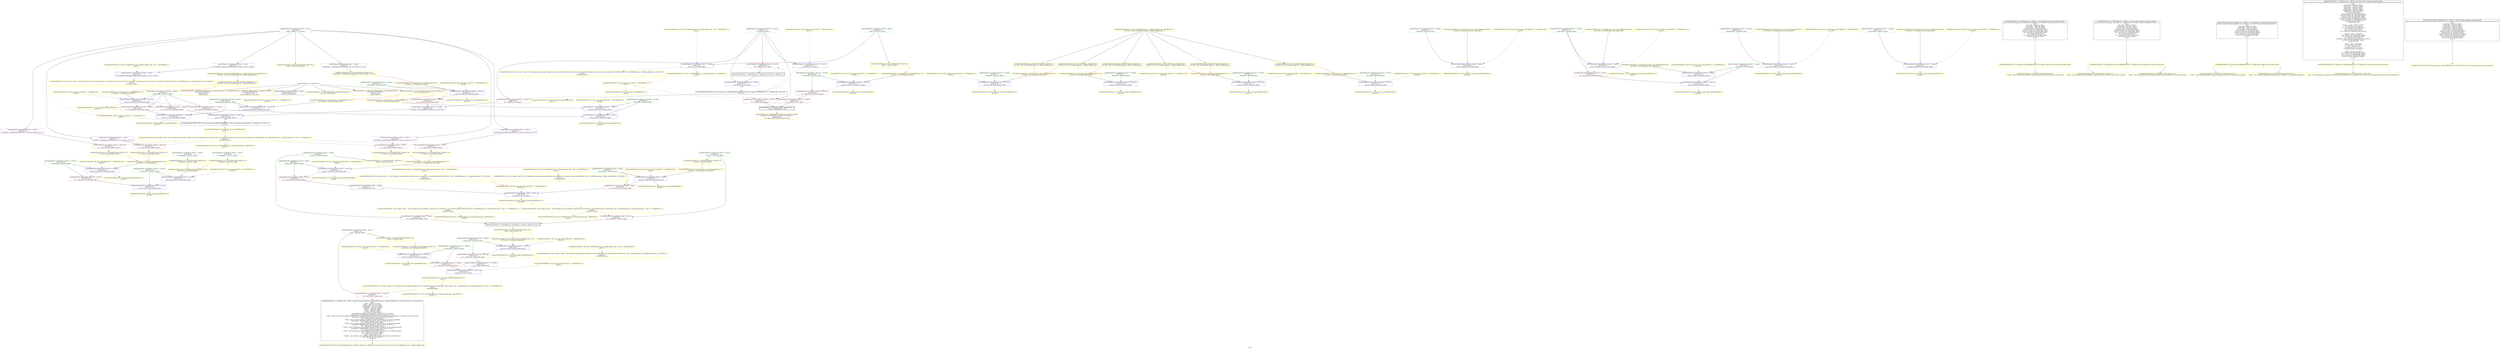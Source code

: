 digraph "SVFG" {
	label="SVFG";

	Node0x562a9835fe00 [shape=record,color=grey,label="{NullPtrVFGNode ID: 0 PAGNode ID: 0\n}"];
	Node0x562a9835fe00 -> Node0x562a98365a50[style=solid];
	Node0x562a9835fe00 -> Node0x562a9836de60[style=solid];
	Node0x562a9835fe00 -> Node0x562a9836dff0[style=solid];
	Node0x562a9835fe00 -> Node0x562a98374da0[style=solid];
	Node0x562a9835fe00 -> Node0x562a98374f50[style=solid];
	Node0x562a9835fe00 -> Node0x562a98375100[style=solid];
	Node0x562a98361900 [shape=record,color=green,label="{AddrVFGNode ID: 12 AddrStmt: [Var23 \<-- Var24]  \nValVar ID: 23\n   %argc = alloca i32, align 4 }"];
	Node0x562a98361900 -> Node0x562a98369850[style=solid];
	Node0x562a98361900 -> Node0x562a9836db40[style=solid];
	Node0x562a98361bf0 [shape=record,color=green,label="{AddrVFGNode ID: 13 AddrStmt: [Var26 \<-- Var27]  \nValVar ID: 26\n   %args = alloca [2 x ptr], align 4 }"];
	Node0x562a98361bf0 -> Node0x562a98365f60[style=solid];
	Node0x562a98361bf0 -> Node0x562a98366110[style=solid];
	Node0x562a98361bf0 -> Node0x562a983662c0[style=solid];
	Node0x562a98361bf0 -> Node0x562a98366470[style=solid];
	Node0x562a98361bf0 -> Node0x562a98366620[style=solid];
	Node0x562a98361bf0 -> Node0x562a983667d0[style=solid];
	Node0x562a98361bf0 -> Node0x562a9836e150[style=solid];
	Node0x562a98361da0 [shape=record,color=green,label="{AddrVFGNode ID: 14 AddrStmt: [Var28 \<-- Var29]  \nValVar ID: 28\n   %valuetype0 = alloca i32, align 4 }"];
	Node0x562a98361da0 -> Node0x562a9836d690[style=solid];
	Node0x562a98362040 [shape=record,color=green,label="{AddrVFGNode ID: 15 AddrStmt: [Var30 \<-- Var31]  \nValVar ID: 30\n   %valuetype1 = alloca i32, align 4 }"];
	Node0x562a98362040 -> Node0x562a9836d1e0[style=solid];
	Node0x562a983621f0 [shape=record,color=green,label="{AddrVFGNode ID: 16 AddrStmt: [Var32 \<-- Var33]  \nValVar ID: 32\n   %value0 = alloca i64, align 8 }"];
	Node0x562a983621f0 -> Node0x562a98366b30[style=solid];
	Node0x562a983621f0 -> Node0x562a9836cd30[style=solid];
	Node0x562a983623a0 [shape=record,color=green,label="{AddrVFGNode ID: 17 AddrStmt: [Var34 \<-- Var35]  \nValVar ID: 34\n   %value1 = alloca i64, align 8 }"];
	Node0x562a983623a0 -> Node0x562a98366ce0[style=solid];
	Node0x562a983623a0 -> Node0x562a98274190[style=solid];
	Node0x562a98362550 [shape=record,color=green,label="{AddrVFGNode ID: 18 AddrStmt: [Var36 \<-- Var37]  \nValVar ID: 36\n   %sum = alloca ptr, align 4 }"];
	Node0x562a98362550 -> Node0x562a98366e90[style=solid];
	Node0x562a98362550 -> Node0x562a98277000[style=solid];
	Node0x562a98362eb0 [shape=record,color=green,label="{AddrVFGNode ID: 23 AddrStmt: [Var77 \<-- Var78]  \nValVar ID: 77\n   %env.addr = alloca ptr, align 8 }"];
	Node0x562a98362eb0 -> Node0x562a98369b50[style=solid];
	Node0x562a983630c0 [shape=record,color=green,label="{AddrVFGNode ID: 24 AddrStmt: [Var79 \<-- Var80]  \nValVar ID: 79\n   %value.addr = alloca ptr, align 8 }"];
	Node0x562a983630c0 -> Node0x562a98367f00[style=solid];
	Node0x562a983630c0 -> Node0x562a98369cd0[style=solid];
	Node0x562a98363270 [shape=record,color=green,label="{AddrVFGNode ID: 25 AddrStmt: [Var81 \<-- Var82]  \nValVar ID: 81\n   %result.addr = alloca ptr, align 8 }"];
	Node0x562a98363270 -> Node0x562a983680b0[style=solid];
	Node0x562a98363270 -> Node0x562a98369e50[style=solid];
	Node0x562a983635d0 [shape=record,color=green,label="{AddrVFGNode ID: 27 AddrStmt: [Var99 \<-- Var100]  \nValVar ID: 99\n   %env.addr = alloca ptr, align 8 }"];
	Node0x562a983635d0 -> Node0x562a9836a150[style=solid];
	Node0x562a983637e0 [shape=record,color=green,label="{AddrVFGNode ID: 28 AddrStmt: [Var101 \<-- Var102]  \nValVar ID: 101\n   %value.addr = alloca ptr, align 8 }"];
	Node0x562a983637e0 -> Node0x562a98368260[style=solid];
	Node0x562a983637e0 -> Node0x562a9836a2d0[style=solid];
	Node0x562a98363990 [shape=record,color=green,label="{AddrVFGNode ID: 29 AddrStmt: [Var103 \<-- Var104]  \nValVar ID: 103\n   %buf.addr = alloca ptr, align 8 }"];
	Node0x562a98363990 -> Node0x562a9836a450[style=solid];
	Node0x562a98363990 -> Node0x562a9836a8d0[style=solid];
	Node0x562a98363d20 [shape=record,color=green,label="{AddrVFGNode ID: 30 AddrStmt: [Var105 \<-- Var106]  \nValVar ID: 105\n   %bufsize.addr = alloca i64, align 8 }"];
	Node0x562a98363d20 -> Node0x562a9836a5d0[style=solid];
	Node0x562a983640b0 [shape=record,color=green,label="{AddrVFGNode ID: 31 AddrStmt: [Var107 \<-- Var108]  \nValVar ID: 107\n   %result.addr = alloca ptr, align 8 }"];
	Node0x562a983640b0 -> Node0x562a9836a750[style=solid];
	Node0x562a98364260 [shape=record,color=green,label="{AddrVFGNode ID: 32 AddrStmt: [Var121 \<-- Var122]  \nValVar ID: 121\n   %env.addr = alloca ptr, align 8 }"];
	Node0x562a98364260 -> Node0x562a9836aa50[style=solid];
	Node0x562a98364470 [shape=record,color=green,label="{AddrVFGNode ID: 33 AddrStmt: [Var123 \<-- Var124]  \nValVar ID: 123\n   %value.addr = alloca ptr, align 8 }"];
	Node0x562a98364470 -> Node0x562a98368410[style=solid];
	Node0x562a98364470 -> Node0x562a9836abd0[style=solid];
	Node0x562a98364620 [shape=record,color=green,label="{AddrVFGNode ID: 34 AddrStmt: [Var125 \<-- Var126]  \nValVar ID: 125\n   %result.addr = alloca ptr, align 8 }"];
	Node0x562a98364620 -> Node0x562a9836ad50[style=solid];
	Node0x562a98364620 -> Node0x562a9836aed0[style=solid];
	Node0x562a983647d0 [shape=record,color=green,label="{AddrVFGNode ID: 35 AddrStmt: [Var137 \<-- Var138]  \nValVar ID: 137\n   %env.addr = alloca ptr, align 8 }"];
	Node0x562a983647d0 -> Node0x562a9836b050[style=solid];
	Node0x562a98364a50 [shape=record,color=green,label="{AddrVFGNode ID: 36 AddrStmt: [Var139 \<-- Var140]  \nValVar ID: 139\n   %value.addr = alloca i64, align 8 }"];
	Node0x562a98364a50 -> Node0x562a983685c0[style=solid];
	Node0x562a98364a50 -> Node0x562a9836b1d0[style=solid];
	Node0x562a98364c00 [shape=record,color=green,label="{AddrVFGNode ID: 37 AddrStmt: [Var141 \<-- Var142]  \nValVar ID: 141\n   %result.addr = alloca ptr, align 8 }"];
	Node0x562a98364c00 -> Node0x562a98368770[style=solid];
	Node0x562a98364c00 -> Node0x562a9836b350[style=solid];
	Node0x562a98364db0 [shape=record,color=green,label="{AddrVFGNode ID: 38 AddrStmt: [Var158 \<-- Var159]  \nValVar ID: 158\n   %env.addr = alloca ptr, align 8 }"];
	Node0x562a98364db0 -> Node0x562a9836b650[style=solid];
	Node0x562a98365030 [shape=record,color=green,label="{AddrVFGNode ID: 39 AddrStmt: [Var160 \<-- Var161]  \nValVar ID: 160\n   %cbinfo.addr = alloca ptr, align 8 }"];
	Node0x562a98365030 -> Node0x562a98368920[style=solid];
	Node0x562a98365030 -> Node0x562a98368ad0[style=solid];
	Node0x562a98365030 -> Node0x562a98368c80[style=solid];
	Node0x562a98365030 -> Node0x562a9836b7d0[style=solid];
	Node0x562a983651e0 [shape=record,color=green,label="{AddrVFGNode ID: 40 AddrStmt: [Var162 \<-- Var163]  \nValVar ID: 162\n   %argc.addr = alloca ptr, align 8 }"];
	Node0x562a983651e0 -> Node0x562a98368e30[style=solid];
	Node0x562a983651e0 -> Node0x562a9836b950[style=solid];
	Node0x562a98365390 [shape=record,color=green,label="{AddrVFGNode ID: 41 AddrStmt: [Var164 \<-- Var165]  \nValVar ID: 164\n   %argv.addr = alloca ptr, align 8 }"];
	Node0x562a98365390 -> Node0x562a98368fe0[style=solid];
	Node0x562a98365390 -> Node0x562a9836bad0[style=solid];
	Node0x562a98365540 [shape=record,color=green,label="{AddrVFGNode ID: 42 AddrStmt: [Var166 \<-- Var167]  \nValVar ID: 166\n   %thisArg.addr = alloca ptr, align 8 }"];
	Node0x562a98365540 -> Node0x562a9836bc50[style=solid];
	Node0x562a98365540 -> Node0x562a9836c3d0[style=solid];
	Node0x562a983656f0 [shape=record,color=green,label="{AddrVFGNode ID: 43 AddrStmt: [Var168 \<-- Var169]  \nValVar ID: 168\n   %data.addr = alloca ptr, align 8 }"];
	Node0x562a983656f0 -> Node0x562a9836bdd0[style=solid];
	Node0x562a983656f0 -> Node0x562a9836c550[style=solid];
	Node0x562a983658a0 [shape=record,color=green,label="{AddrVFGNode ID: 44 AddrStmt: [Var170 \<-- Var171]  \nValVar ID: 170\n   %i = alloca i64, align 8 }"];
	Node0x562a983658a0 -> Node0x562a98369190[style=solid];
	Node0x562a983658a0 -> Node0x562a98369340[style=solid];
	Node0x562a983658a0 -> Node0x562a983694f0[style=solid];
	Node0x562a983658a0 -> Node0x562a9836bf50[style=solid];
	Node0x562a983658a0 -> Node0x562a9836c250[style=solid];
	Node0x562a98365a50 [shape=record,color=black,label="{CopyVFGNode ID: 45 CopyStmt: [Var1 \<-- Var0]  \nConstNullPtrValVar ID: 0\n ptr null \{ constant data \}}"];
	Node0x562a98365c00 [shape=record,color=black,label="{CopyVFGNode ID: 46 CopyStmt: [Var87 \<-- Var86]  \nValVar ID: 87\n   %1 = ptrtoint ptr %0 to i64 }"];
	Node0x562a98365c00 -> Node0x562a98369fd0[style=solid];
	Node0x562a98365db0 [shape=record,color=black,label="{CopyVFGNode ID: 47 CopyStmt: [Var147 \<-- Var146]  \nValVar ID: 147\n   %1 = inttoptr i64 %0 to ptr }"];
	Node0x562a98365db0 -> Node0x562a9836b4d0[style=solid];
	Node0x562a98365f60 [shape=record,color=purple,label="{GepVFGNode ID: 48 GepStmt: [Var44 \<-- Var26]  \nValVar ID: 44\n   %arraydecay = getelementptr inbounds [2 x ptr], ptr %args, i32 0, i32 0 }"];
	Node0x562a98365f60 -> Node0x562a9836dcd0[style=solid];
	Node0x562a98366110 [shape=record,color=purple,label="{GepVFGNode ID: 49 GepStmt: [Var49 \<-- Var26]  \nValVar ID: 49\n   %arrayidx = getelementptr inbounds [2 x ptr], ptr %args, i32 0, i32 0 }"];
	Node0x562a98366110 -> Node0x562a98367040[style=solid];
	Node0x562a983662c0 [shape=record,color=purple,label="{GepVFGNode ID: 50 GepStmt: [Var54 \<-- Var26]  \nValVar ID: 54\n   %arrayidx2 = getelementptr inbounds [2 x ptr], ptr %args, i32 0, i32 1 }"];
	Node0x562a983662c0 -> Node0x562a983671f0[style=solid];
	Node0x562a98366470 [shape=record,color=purple,label="{GepVFGNode ID: 51 GepStmt: [Var57 \<-- Var26]  \nValVar ID: 57\n   %arrayidx4 = getelementptr inbounds [2 x ptr], ptr %args, i32 0, i32 0 }"];
	Node0x562a98366470 -> Node0x562a983677a0[style=solid];
	Node0x562a98366620 [shape=record,color=purple,label="{GepVFGNode ID: 52 GepStmt: [Var62 \<-- Var26]  \nValVar ID: 62\n   %arrayidx6 = getelementptr inbounds [2 x ptr], ptr %args, i32 0, i32 1 }"];
	Node0x562a98366620 -> Node0x562a98367d50[style=solid];
	Node0x562a983667d0 [shape=record,color=purple,label="{GepVFGNode ID: 53 GepStmt: [Var204 \<-- Var26]  \nValVar ID: 40\n   call void @llvm.memset.p0.i32(ptr align 4 %args, i8 0, i32 8, i1 false) }"];
	Node0x562a983667d0 -> Node0x562a983699d0[style=solid];
	Node0x562a98366980 [shape=record,color=purple,label="{GepVFGNode ID: 54 GepStmt: [Var190 \<-- Var188]  \nValVar ID: 190\n   %arrayidx = getelementptr inbounds ptr, ptr %4, i64 %5 }"];
	Node0x562a98366980 -> Node0x562a9836c0d0[style=solid];
	Node0x562a98366b30 [shape=record,color=red,label="{LoadVFGNode ID: 55 LoadStmt: [Var65 \<-- Var32]  \nValVar ID: 65\n   %4 = load i64, ptr %value0, align 8 }"];
	Node0x562a98366b30 -> Node0x562a983746c0[style=solid];
	Node0x562a98366ce0 [shape=record,color=red,label="{LoadVFGNode ID: 56 LoadStmt: [Var66 \<-- Var34]  \nValVar ID: 66\n   %5 = load i64, ptr %value1, align 8 }"];
	Node0x562a98366ce0 -> Node0x562a983746c0[style=solid];
	Node0x562a98366e90 [shape=record,color=red,label="{LoadVFGNode ID: 57 LoadStmt: [Var71 \<-- Var36]  \nValVar ID: 71\n   %6 = load ptr, ptr %sum, align 4 }"];
	Node0x562a98366e90 -> Node0x562a98374360[style=solid];
	Node0x562a98367040 [shape=record,color=red,label="{LoadVFGNode ID: 58 LoadStmt: [Var50 \<-- Var49]  \nValVar ID: 50\n   %0 = load ptr, ptr %arrayidx, align 4 }"];
	Node0x562a98367040 -> Node0x562a9836d500[style=solid];
	Node0x562a983671f0 [shape=record,color=red,label="{LoadVFGNode ID: 59 LoadStmt: [Var55 \<-- Var54]  \nValVar ID: 55\n   %1 = load ptr, ptr %arrayidx2, align 4 }"];
	Node0x562a983671f0 -> Node0x562a9836d050[style=solid];
	Node0x562a983677a0 [shape=record,color=red,label="{LoadVFGNode ID: 60 LoadStmt: [Var58 \<-- Var57]  \nValVar ID: 58\n   %2 = load ptr, ptr %arrayidx4, align 4 }"];
	Node0x562a983677a0 -> Node0x562a9836cba0[style=solid];
	Node0x562a98367d50 [shape=record,color=red,label="{LoadVFGNode ID: 61 LoadStmt: [Var63 \<-- Var62]  \nValVar ID: 63\n   %3 = load ptr, ptr %arrayidx6, align 4 }"];
	Node0x562a98367d50 -> Node0x562a98265940[style=solid];
	Node0x562a98367f00 [shape=record,color=red,label="{LoadVFGNode ID: 62 LoadStmt: [Var86 \<-- Var79]  \nValVar ID: 86\n   %0 = load ptr, ptr %value.addr, align 8 }"];
	Node0x562a98367f00 -> Node0x562a98365c00[style=solid];
	Node0x562a983680b0 [shape=record,color=red,label="{LoadVFGNode ID: 63 LoadStmt: [Var88 \<-- Var81]  \nValVar ID: 88\n   %2 = load ptr, ptr %result.addr, align 8 }"];
	Node0x562a983680b0 -> Node0x562a98369fd0[style=solid];
	Node0x562a98368260 [shape=record,color=red,label="{LoadVFGNode ID: 64 LoadStmt: [Var114 \<-- Var101]  \nValVar ID: 114\n   %0 = load ptr, ptr %value.addr, align 8 }"];
	Node0x562a98368260 -> Node0x562a9836a8d0[style=solid];
	Node0x562a98368410 [shape=record,color=red,label="{LoadVFGNode ID: 65 LoadStmt: [Var130 \<-- Var123]  \nValVar ID: 130\n   %0 = load ptr, ptr %value.addr, align 8 }"];
	Node0x562a98368410 -> Node0x562a9836aed0[style=solid];
	Node0x562a983685c0 [shape=record,color=red,label="{LoadVFGNode ID: 66 LoadStmt: [Var146 \<-- Var139]  \nValVar ID: 146\n   %0 = load i64, ptr %value.addr, align 8 }"];
	Node0x562a983685c0 -> Node0x562a98365db0[style=solid];
	Node0x562a98368770 [shape=record,color=red,label="{LoadVFGNode ID: 67 LoadStmt: [Var148 \<-- Var141]  \nValVar ID: 148\n   %2 = load ptr, ptr %result.addr, align 8 }"];
	Node0x562a98368770 -> Node0x562a9836b4d0[style=solid];
	Node0x562a98368920 [shape=record,color=red,label="{LoadVFGNode ID: 68 LoadStmt: [Var187 \<-- Var160]  \nValVar ID: 187\n   %3 = load ptr, ptr %cbinfo.addr, align 8 }"];
	Node0x562a98368920 -> Node0x562a9836c0d0[style=solid];
	Node0x562a98368ad0 [shape=record,color=red,label="{LoadVFGNode ID: 69 LoadStmt: [Var199 \<-- Var160]  \nValVar ID: 199\n   %7 = load ptr, ptr %cbinfo.addr, align 8 }"];
	Node0x562a98368ad0 -> Node0x562a9836c3d0[style=solid];
	Node0x562a98368c80 [shape=record,color=red,label="{LoadVFGNode ID: 70 LoadStmt: [Var201 \<-- Var160]  \nValVar ID: 201\n   %8 = load ptr, ptr %cbinfo.addr, align 8 }"];
	Node0x562a98368c80 -> Node0x562a9836c550[style=solid];
	Node0x562a98368e30 [shape=record,color=red,label="{LoadVFGNode ID: 71 LoadStmt: [Var183 \<-- Var162]  \nValVar ID: 183\n   %1 = load ptr, ptr %argc.addr, align 8 }"];
	Node0x562a98368e30 -> Node0x562a983696a0[style=solid];
	Node0x562a98368fe0 [shape=record,color=red,label="{LoadVFGNode ID: 72 LoadStmt: [Var188 \<-- Var164]  \nValVar ID: 188\n   %4 = load ptr, ptr %argv.addr, align 8 }"];
	Node0x562a98368fe0 -> Node0x562a98366980[style=solid];
	Node0x562a98369190 [shape=record,color=red,label="{LoadVFGNode ID: 73 LoadStmt: [Var182 \<-- Var170]  \nValVar ID: 182\n   %0 = load i64, ptr %i, align 8 }"];
	Node0x562a98369190 -> Node0x562a98375460[style=solid];
	Node0x562a98369340 [shape=record,color=red,label="{LoadVFGNode ID: 74 LoadStmt: [Var189 \<-- Var170]  \nValVar ID: 189\n   %5 = load i64, ptr %i, align 8 }"];
	Node0x562a98369340 -> Node0x562a98366980[style=solid];
	Node0x562a983694f0 [shape=record,color=red,label="{LoadVFGNode ID: 75 LoadStmt: [Var194 \<-- Var170]  \nValVar ID: 194\n   %6 = load i64, ptr %i, align 8 }"];
	Node0x562a983694f0 -> Node0x562a983749f0[style=solid];
	Node0x562a983696a0 [shape=record,color=red,label="{LoadVFGNode ID: 76 LoadStmt: [Var184 \<-- Var183]  \nValVar ID: 184\n   %2 = load i64, ptr %1, align 8 }"];
	Node0x562a983696a0 -> Node0x562a98375460[style=solid];
	Node0x562a98369850 [shape=record,color=blue,label="{StoreVFGNode ID: 77 StoreStmt: [Var23 \<-- Var39]  \nValVar ID: 38\n   store i32 2, ptr %argc, align 4 }"];
	Node0x562a98369850 -> Node0x562a98383e00[style=dashed];
	Node0x562a98369850 -> Node0x562a983848a0[style=dashed];
	Node0x562a983699d0 [shape=record,color=blue,label="{StoreVFGNode ID: 78 StoreStmt: [Var204 \<-- Var41]  \nValVar ID: 40\n   call void @llvm.memset.p0.i32(ptr align 4 %args, i8 0, i32 8, i1 false) }"];
	Node0x562a983699d0 -> Node0x562a98384680[style=dashed];
	Node0x562a98369b50 [shape=record,color=blue,label="{StoreVFGNode ID: 79 StoreStmt: [Var77 \<-- Var74]  \nValVar ID: 83\n   store ptr %env, ptr %env.addr, align 8 }"];
	Node0x562a98369b50 -> Node0x562a98383520[style=dashed];
	Node0x562a98369cd0 [shape=record,color=blue,label="{StoreVFGNode ID: 80 StoreStmt: [Var79 \<-- Var75]  \nValVar ID: 84\n   store ptr %value, ptr %value.addr, align 8 }"];
	Node0x562a98369cd0 -> Node0x562a98367f00[style=dashed];
	Node0x562a98369cd0 -> Node0x562a98383370[style=dashed];
	Node0x562a98369e50 [shape=record,color=blue,label="{StoreVFGNode ID: 81 StoreStmt: [Var81 \<-- Var76]  \nValVar ID: 85\n   store ptr %result, ptr %result.addr, align 8 }"];
	Node0x562a98369e50 -> Node0x562a983680b0[style=dashed];
	Node0x562a98369e50 -> Node0x562a983831c0[style=dashed];
	Node0x562a98369fd0 [shape=record,color=blue,label="{StoreVFGNode ID: 82 StoreStmt: [Var88 \<-- Var87]  \nValVar ID: 89\n   store i64 %1, ptr %2, align 8 }"];
	Node0x562a98369fd0 -> Node0x562a98382fa0[style=dashed];
	Node0x562a9836a150 [shape=record,color=blue,label="{StoreVFGNode ID: 83 StoreStmt: [Var99 \<-- Var94]  \nValVar ID: 109\n   store ptr %env, ptr %env.addr, align 8 }"];
	Node0x562a9836a150 -> Node0x562a98382df0[style=dashed];
	Node0x562a9836a2d0 [shape=record,color=blue,label="{StoreVFGNode ID: 84 StoreStmt: [Var101 \<-- Var95]  \nValVar ID: 110\n   store ptr %value, ptr %value.addr, align 8 }"];
	Node0x562a9836a2d0 -> Node0x562a98368260[style=dashed];
	Node0x562a9836a2d0 -> Node0x562a98382c40[style=dashed];
	Node0x562a9836a450 [shape=record,color=blue,label="{StoreVFGNode ID: 85 StoreStmt: [Var103 \<-- Var96]  \nValVar ID: 111\n   store ptr %buf, ptr %buf.addr, align 8 }"];
	Node0x562a9836a450 -> Node0x562a9836a8d0[style=dashed];
	Node0x562a9836a5d0 [shape=record,color=blue,label="{StoreVFGNode ID: 86 StoreStmt: [Var105 \<-- Var97]  \nValVar ID: 112\n   store i64 %bufsize, ptr %bufsize.addr, align 8 }"];
	Node0x562a9836a5d0 -> Node0x562a983828e0[style=dashed];
	Node0x562a9836a750 [shape=record,color=blue,label="{StoreVFGNode ID: 87 StoreStmt: [Var107 \<-- Var98]  \nValVar ID: 113\n   store ptr %result, ptr %result.addr, align 8 }"];
	Node0x562a9836a750 -> Node0x562a983826c0[style=dashed];
	Node0x562a9836a8d0 [shape=record,color=blue,label="{StoreVFGNode ID: 88 StoreStmt: [Var103 \<-- Var114]  \nValVar ID: 115\n   store ptr %0, ptr %buf.addr, align 8 }"];
	Node0x562a9836a8d0 -> Node0x562a98382a90[style=dashed];
	Node0x562a9836aa50 [shape=record,color=blue,label="{StoreVFGNode ID: 89 StoreStmt: [Var121 \<-- Var118]  \nValVar ID: 127\n   store ptr %env, ptr %env.addr, align 8 }"];
	Node0x562a9836aa50 -> Node0x562a98382510[style=dashed];
	Node0x562a9836abd0 [shape=record,color=blue,label="{StoreVFGNode ID: 90 StoreStmt: [Var123 \<-- Var119]  \nValVar ID: 128\n   store ptr %value, ptr %value.addr, align 8 }"];
	Node0x562a9836abd0 -> Node0x562a98368410[style=dashed];
	Node0x562a9836abd0 -> Node0x562a98382360[style=dashed];
	Node0x562a9836ad50 [shape=record,color=blue,label="{StoreVFGNode ID: 91 StoreStmt: [Var125 \<-- Var120]  \nValVar ID: 129\n   store ptr %result, ptr %result.addr, align 8 }"];
	Node0x562a9836ad50 -> Node0x562a9836aed0[style=dashed];
	Node0x562a9836aed0 [shape=record,color=blue,label="{StoreVFGNode ID: 92 StoreStmt: [Var125 \<-- Var130]  \nValVar ID: 131\n   store ptr %0, ptr %result.addr, align 8 }"];
	Node0x562a9836aed0 -> Node0x562a98382140[style=dashed];
	Node0x562a9836b050 [shape=record,color=blue,label="{StoreVFGNode ID: 93 StoreStmt: [Var137 \<-- Var134]  \nValVar ID: 143\n   store ptr %env, ptr %env.addr, align 8 }"];
	Node0x562a9836b050 -> Node0x562a98381de0[style=dashed];
	Node0x562a9836b1d0 [shape=record,color=blue,label="{StoreVFGNode ID: 94 StoreStmt: [Var139 \<-- Var135]  \nValVar ID: 144\n   store i64 %value, ptr %value.addr, align 8 }"];
	Node0x562a9836b1d0 -> Node0x562a983685c0[style=dashed];
	Node0x562a9836b1d0 -> Node0x562a98381c30[style=dashed];
	Node0x562a9836b350 [shape=record,color=blue,label="{StoreVFGNode ID: 95 StoreStmt: [Var141 \<-- Var136]  \nValVar ID: 145\n   store ptr %result, ptr %result.addr, align 8 }"];
	Node0x562a9836b350 -> Node0x562a98368770[style=dashed];
	Node0x562a9836b350 -> Node0x562a98381a10[style=dashed];
	Node0x562a9836b4d0 [shape=record,color=blue,label="{StoreVFGNode ID: 96 StoreStmt: [Var148 \<-- Var147]  \nValVar ID: 149\n   store ptr %1, ptr %2, align 8 }"];
	Node0x562a9836b4d0 -> Node0x562a98381f90[style=dashed];
	Node0x562a9836b650 [shape=record,color=blue,label="{StoreVFGNode ID: 97 StoreStmt: [Var158 \<-- Var152]  \nValVar ID: 172\n   store ptr %env, ptr %env.addr, align 8 }"];
	Node0x562a9836b650 -> Node0x562a98380f50[style=dashed];
	Node0x562a9836b7d0 [shape=record,color=blue,label="{StoreVFGNode ID: 98 StoreStmt: [Var160 \<-- Var153]  \nValVar ID: 173\n   store ptr %cbinfo, ptr %cbinfo.addr, align 8 }"];
	Node0x562a9836b7d0 -> Node0x562a98368920[style=dashed];
	Node0x562a9836b7d0 -> Node0x562a98368ad0[style=dashed];
	Node0x562a9836b7d0 -> Node0x562a98368c80[style=dashed];
	Node0x562a9836b7d0 -> Node0x562a98380bf0[style=dashed];
	Node0x562a9836b950 [shape=record,color=blue,label="{StoreVFGNode ID: 99 StoreStmt: [Var162 \<-- Var154]  \nValVar ID: 174\n   store ptr %argc, ptr %argc.addr, align 8 }"];
	Node0x562a9836b950 -> Node0x562a98368e30[style=dashed];
	Node0x562a9836b950 -> Node0x562a98380a40[style=dashed];
	Node0x562a9836bad0 [shape=record,color=blue,label="{StoreVFGNode ID: 100 StoreStmt: [Var164 \<-- Var155]  \nValVar ID: 175\n   store ptr %argv, ptr %argv.addr, align 8 }"];
	Node0x562a9836bad0 -> Node0x562a98368fe0[style=dashed];
	Node0x562a9836bad0 -> Node0x562a983816b0[style=dashed];
	Node0x562a9836bc50 [shape=record,color=blue,label="{StoreVFGNode ID: 101 StoreStmt: [Var166 \<-- Var156]  \nValVar ID: 176\n   store ptr %thisArg, ptr %thisArg.addr, align 8 }"];
	Node0x562a9836bc50 -> Node0x562a9836c3d0[style=dashed];
	Node0x562a9836bdd0 [shape=record,color=blue,label="{StoreVFGNode ID: 102 StoreStmt: [Var168 \<-- Var157]  \nValVar ID: 177\n   store ptr %data, ptr %data.addr, align 8 }"];
	Node0x562a9836bdd0 -> Node0x562a9836c550[style=dashed];
	Node0x562a9836bf50 [shape=record,color=blue,label="{StoreVFGNode ID: 103 StoreStmt: [Var170 \<-- Var179]  \nValVar ID: 178\n   store i64 0, ptr %i, align 8 }"];
	Node0x562a9836bf50 -> Node0x562a9837bff0[style=dashed];
	Node0x562a9836c0d0 [shape=record,color=blue,label="{StoreVFGNode ID: 104 StoreStmt: [Var190 \<-- Var187]  \nValVar ID: 191\n   store ptr %3, ptr %arrayidx, align 8 }"];
	Node0x562a9836c0d0 -> Node0x562a9837c240[style=dashed];
	Node0x562a9836c250 [shape=record,color=blue,label="{StoreVFGNode ID: 105 StoreStmt: [Var170 \<-- Var195]  \nValVar ID: 197\n   store i64 %inc, ptr %i, align 8 }"];
	Node0x562a9836c250 -> Node0x562a9837bff0[style=dashed];
	Node0x562a9836c3d0 [shape=record,color=blue,label="{StoreVFGNode ID: 106 StoreStmt: [Var166 \<-- Var199]  \nValVar ID: 200\n   store ptr %7, ptr %thisArg.addr, align 8 }"];
	Node0x562a9836c3d0 -> Node0x562a98380da0[style=dashed];
	Node0x562a9836c550 [shape=record,color=blue,label="{StoreVFGNode ID: 107 StoreStmt: [Var168 \<-- Var201]  \nValVar ID: 202\n   store ptr %8, ptr %data.addr, align 8 }"];
	Node0x562a9836c550 -> Node0x562a98380890[style=dashed];
	Node0x562a9827beb0 [shape=record,color=yellow,penwidth=2,label="{ActualParmVFGNode ID: 108 CS[CallICFGNode: ]ArgValVar ID: 21\n ptr %env \{ 0th arg _ZL3AddP10napi_env__P20napi_callback_info__  \}|{<s0>7}}"];
	Node0x562a9827beb0:s0 -> Node0x562a98370090[style=solid,color=red];
	Node0x562a9826fd00 [shape=record,color=yellow,penwidth=2,label="{ActualParmVFGNode ID: 109 CS[CallICFGNode: ]ValVar ID: 67\n   %add = add nsw i64 %4, %5 |{<s0>7}}"];
	Node0x562a9826fd00:s0 -> Node0x562a98370310[style=solid,color=red];
	Node0x562a98277000 [shape=record,color=yellow,penwidth=2,label="{ActualParmVFGNode ID: 110 CS[CallICFGNode: ]ValVar ID: 36\n   %sum = alloca ptr, align 4 |{<s0>7}}"];
	Node0x562a98277000:s0 -> Node0x562a98370590[style=solid,color=red];
	Node0x562a98276080 [shape=record,color=yellow,penwidth=2,label="{ActualParmVFGNode ID: 111 CS[CallICFGNode: ]ArgValVar ID: 21\n ptr %env \{ 0th arg _ZL3AddP10napi_env__P20napi_callback_info__  \}|{<s0>6}}"];
	Node0x562a98276080:s0 -> Node0x562a98371ab0[style=solid,color=red];
	Node0x562a98265940 [shape=record,color=yellow,penwidth=2,label="{ActualParmVFGNode ID: 112 CS[CallICFGNode: ]ValVar ID: 63\n   %3 = load ptr, ptr %arrayidx6, align 4 |{<s0>6}}"];
	Node0x562a98265940:s0 -> Node0x562a98371ce0[style=solid,color=red];
	Node0x562a98274190 [shape=record,color=yellow,penwidth=2,label="{ActualParmVFGNode ID: 113 CS[CallICFGNode: ]ValVar ID: 34\n   %value1 = alloca i64, align 8 |{<s0>6}}"];
	Node0x562a98274190:s0 -> Node0x562a98371f10[style=solid,color=red];
	Node0x562a9825f660 [shape=record,color=yellow,penwidth=2,label="{ActualParmVFGNode ID: 114 CS[CallICFGNode: ]ArgValVar ID: 21\n ptr %env \{ 0th arg _ZL3AddP10napi_env__P20napi_callback_info__  \}|{<s0>5}}"];
	Node0x562a9825f660:s0 -> Node0x562a98371ab0[style=solid,color=red];
	Node0x562a9836cba0 [shape=record,color=yellow,penwidth=2,label="{ActualParmVFGNode ID: 115 CS[CallICFGNode: ]ValVar ID: 58\n   %2 = load ptr, ptr %arrayidx4, align 4 |{<s0>5}}"];
	Node0x562a9836cba0:s0 -> Node0x562a98371ce0[style=solid,color=red];
	Node0x562a9836cd30 [shape=record,color=yellow,penwidth=2,label="{ActualParmVFGNode ID: 116 CS[CallICFGNode: ]ValVar ID: 32\n   %value0 = alloca i64, align 8 |{<s0>5}}"];
	Node0x562a9836cd30:s0 -> Node0x562a98371f10[style=solid,color=red];
	Node0x562a9836cec0 [shape=record,color=yellow,penwidth=2,label="{ActualParmVFGNode ID: 117 CS[CallICFGNode: ]ArgValVar ID: 21\n ptr %env \{ 0th arg _ZL3AddP10napi_env__P20napi_callback_info__  \}|{<s0>4}}"];
	Node0x562a9836cec0:s0 -> Node0x562a98370830[style=solid,color=red];
	Node0x562a9836d050 [shape=record,color=yellow,penwidth=2,label="{ActualParmVFGNode ID: 118 CS[CallICFGNode: ]ValVar ID: 55\n   %1 = load ptr, ptr %arrayidx2, align 4 |{<s0>4}}"];
	Node0x562a9836d050:s0 -> Node0x562a98370ad0[style=solid,color=red];
	Node0x562a9836d1e0 [shape=record,color=yellow,penwidth=2,label="{ActualParmVFGNode ID: 119 CS[CallICFGNode: ]ValVar ID: 30\n   %valuetype1 = alloca i32, align 4 |{<s0>4}}"];
	Node0x562a9836d1e0:s0 -> Node0x562a98370d70[style=solid,color=red];
	Node0x562a9836d370 [shape=record,color=yellow,penwidth=2,label="{ActualParmVFGNode ID: 120 CS[CallICFGNode: ]ArgValVar ID: 21\n ptr %env \{ 0th arg _ZL3AddP10napi_env__P20napi_callback_info__  \}|{<s0>3}}"];
	Node0x562a9836d370:s0 -> Node0x562a98370830[style=solid,color=red];
	Node0x562a9836d500 [shape=record,color=yellow,penwidth=2,label="{ActualParmVFGNode ID: 121 CS[CallICFGNode: ]ValVar ID: 50\n   %0 = load ptr, ptr %arrayidx, align 4 |{<s0>3}}"];
	Node0x562a9836d500:s0 -> Node0x562a98370ad0[style=solid,color=red];
	Node0x562a9836d690 [shape=record,color=yellow,penwidth=2,label="{ActualParmVFGNode ID: 122 CS[CallICFGNode: ]ValVar ID: 28\n   %valuetype0 = alloca i32, align 4 |{<s0>3}}"];
	Node0x562a9836d690:s0 -> Node0x562a98370d70[style=solid,color=red];
	Node0x562a9836d820 [shape=record,color=yellow,penwidth=2,label="{ActualParmVFGNode ID: 123 CS[CallICFGNode: ]ArgValVar ID: 21\n ptr %env \{ 0th arg _ZL3AddP10napi_env__P20napi_callback_info__  \}|{<s0>2}}"];
	Node0x562a9836d820:s0 -> Node0x562a983595b0[style=solid,color=red];
	Node0x562a9836d9b0 [shape=record,color=yellow,penwidth=2,label="{ActualParmVFGNode ID: 124 CS[CallICFGNode: ]ArgValVar ID: 22\n ptr %info \{ 1st arg _ZL3AddP10napi_env__P20napi_callback_info__  \}|{<s0>2}}"];
	Node0x562a9836d9b0:s0 -> Node0x562a9836f410[style=solid,color=red];
	Node0x562a9836db40 [shape=record,color=yellow,penwidth=2,label="{ActualParmVFGNode ID: 125 CS[CallICFGNode: ]ValVar ID: 23\n   %argc = alloca i32, align 4 |{<s0>2}}"];
	Node0x562a9836db40:s0 -> Node0x562a9836f690[style=solid,color=red];
	Node0x562a9836dcd0 [shape=record,color=yellow,penwidth=2,label="{ActualParmVFGNode ID: 126 CS[CallICFGNode: ]ValVar ID: 44\n   %arraydecay = getelementptr inbounds [2 x ptr], ptr %args, i32 0, i32 0 |{<s0>2}}"];
	Node0x562a9836dcd0:s0 -> Node0x562a9836f910[style=solid,color=red];
	Node0x562a9836de60 [shape=record,color=yellow,penwidth=2,label="{ActualParmVFGNode ID: 127 CS[CallICFGNode: ]ConstNullPtrValVar ID: 0\n ptr null \{ constant data \}}"];
	Node0x562a9836dff0 [shape=record,color=yellow,penwidth=2,label="{ActualParmVFGNode ID: 128 CS[CallICFGNode: ]ConstNullPtrValVar ID: 0\n ptr null \{ constant data \}|{<s0>2|<s1>2}}"];
	Node0x562a9836dff0:s0 -> Node0x562a9836fb90[style=solid,color=red];
	Node0x562a9836dff0:s1 -> Node0x562a9836fe10[style=solid,color=red];
	Node0x562a9836e150 [shape=record,color=yellow,penwidth=2,label="{ActualParmVFGNode ID: 129 CS[CallICFGNode: ]ValVar ID: 26\n   %args = alloca [2 x ptr], align 4 }"];
	Node0x562a9836e790 [shape=record,color=yellow,penwidth=2,label="{ActualRetVFGNode ID: 133 CS[CallICFGNode: ]ValVar ID: 68\n   %call8 = call i32 @napi_create_int64(ptr noundef %env, i64 noundef %add, ptr noundef %sum) }"];
	Node0x562a9836e950 [shape=record,color=yellow,penwidth=2,label="{ActualRetVFGNode ID: 134 CS[CallICFGNode: ]ValVar ID: 64\n   %call7 = call i32 @napi_get_value_int64(ptr noundef %env, ptr noundef %3, ptr noundef %value1) }"];
	Node0x562a9836eb10 [shape=record,color=yellow,penwidth=2,label="{ActualRetVFGNode ID: 135 CS[CallICFGNode: ]ValVar ID: 59\n   %call5 = call i32 @napi_get_value_int64(ptr noundef %env, ptr noundef %2, ptr noundef %value0) }"];
	Node0x562a9836ecd0 [shape=record,color=yellow,penwidth=2,label="{ActualRetVFGNode ID: 136 CS[CallICFGNode: ]ValVar ID: 56\n   %call3 = call i32 @napi_typeof(ptr noundef %env, ptr noundef %1, ptr noundef %valuetype1) }"];
	Node0x562a9836ee90 [shape=record,color=yellow,penwidth=2,label="{ActualRetVFGNode ID: 137 CS[CallICFGNode: ]ValVar ID: 51\n   %call1 = call i32 @napi_typeof(ptr noundef %env, ptr noundef %0, ptr noundef %valuetype0) }"];
	Node0x562a9836f050 [shape=record,color=yellow,penwidth=2,label="{ActualRetVFGNode ID: 138 CS[CallICFGNode: ]ValVar ID: 46\n   %call = call i32 @napi_get_cb_info(ptr noundef %env, ptr noundef %info, ptr noundef %argc, ptr noundef %arraydecay, ptr noundef null, ptr noundef null) }"];
	Node0x562a983595b0 [shape=record,color=yellow,penwidth=2,label="{FormalParmVFGNode ID: 139 Fun[napi_get_cb_info]ArgValVar ID: 152\n ptr %env \{ 0th arg napi_get_cb_info  \}}"];
	Node0x562a983595b0 -> Node0x562a9836b650[style=solid];
	Node0x562a9836f410 [shape=record,color=yellow,penwidth=2,label="{FormalParmVFGNode ID: 140 Fun[napi_get_cb_info]ArgValVar ID: 153\n ptr %cbinfo \{ 1st arg napi_get_cb_info  \}}"];
	Node0x562a9836f410 -> Node0x562a9836b7d0[style=solid];
	Node0x562a9836f690 [shape=record,color=yellow,penwidth=2,label="{FormalParmVFGNode ID: 141 Fun[napi_get_cb_info]ArgValVar ID: 154\n ptr %argc \{ 2nd arg napi_get_cb_info  \}}"];
	Node0x562a9836f690 -> Node0x562a9836b950[style=solid];
	Node0x562a9836f910 [shape=record,color=yellow,penwidth=2,label="{FormalParmVFGNode ID: 142 Fun[napi_get_cb_info]ArgValVar ID: 155\n ptr %argv \{ 3rd arg napi_get_cb_info  \}}"];
	Node0x562a9836f910 -> Node0x562a9836bad0[style=solid];
	Node0x562a9836fb90 [shape=record,color=yellow,penwidth=2,label="{FormalParmVFGNode ID: 143 Fun[napi_get_cb_info]ArgValVar ID: 156\n ptr %thisArg \{ 4th arg napi_get_cb_info  \}}"];
	Node0x562a9836fb90 -> Node0x562a9836bc50[style=solid];
	Node0x562a9836fe10 [shape=record,color=yellow,penwidth=2,label="{FormalParmVFGNode ID: 144 Fun[napi_get_cb_info]ArgValVar ID: 157\n ptr %data \{ 5th arg napi_get_cb_info  \}}"];
	Node0x562a9836fe10 -> Node0x562a9836bdd0[style=solid];
	Node0x562a98370090 [shape=record,color=yellow,penwidth=2,label="{FormalParmVFGNode ID: 145 Fun[napi_create_int64]ArgValVar ID: 134\n ptr %env \{ 0th arg napi_create_int64  \}}"];
	Node0x562a98370090 -> Node0x562a9836b050[style=solid];
	Node0x562a98370310 [shape=record,color=yellow,penwidth=2,label="{FormalParmVFGNode ID: 146 Fun[napi_create_int64]ArgValVar ID: 135\n i64 %value \{ 1st arg napi_create_int64  \}}"];
	Node0x562a98370310 -> Node0x562a9836b1d0[style=solid];
	Node0x562a98370590 [shape=record,color=yellow,penwidth=2,label="{FormalParmVFGNode ID: 147 Fun[napi_create_int64]ArgValVar ID: 136\n ptr %result \{ 2nd arg napi_create_int64  \}}"];
	Node0x562a98370590 -> Node0x562a9836b350[style=solid];
	Node0x562a98370830 [shape=record,color=yellow,penwidth=2,label="{FormalParmVFGNode ID: 148 Fun[napi_typeof]ArgValVar ID: 118\n ptr %env \{ 0th arg napi_typeof  \}}"];
	Node0x562a98370830 -> Node0x562a9836aa50[style=solid];
	Node0x562a98370ad0 [shape=record,color=yellow,penwidth=2,label="{FormalParmVFGNode ID: 149 Fun[napi_typeof]ArgValVar ID: 119\n ptr %value \{ 1st arg napi_typeof  \}}"];
	Node0x562a98370ad0 -> Node0x562a9836abd0[style=solid];
	Node0x562a98370d70 [shape=record,color=yellow,penwidth=2,label="{FormalParmVFGNode ID: 150 Fun[napi_typeof]ArgValVar ID: 120\n ptr %result \{ 2nd arg napi_typeof  \}}"];
	Node0x562a98370d70 -> Node0x562a9836ad50[style=solid];
	Node0x562a98371010 [shape=record,color=yellow,penwidth=2,label="{FormalParmVFGNode ID: 151 Fun[napi_get_value_string_utf8]ArgValVar ID: 94\n ptr %env \{ 0th arg napi_get_value_string_utf8  \}}"];
	Node0x562a98371010 -> Node0x562a9836a150[style=solid];
	Node0x562a983711c0 [shape=record,color=yellow,penwidth=2,label="{FormalParmVFGNode ID: 152 Fun[napi_get_value_string_utf8]ArgValVar ID: 95\n ptr %value \{ 1st arg napi_get_value_string_utf8  \}}"];
	Node0x562a983711c0 -> Node0x562a9836a2d0[style=solid];
	Node0x562a983714a0 [shape=record,color=yellow,penwidth=2,label="{FormalParmVFGNode ID: 153 Fun[napi_get_value_string_utf8]ArgValVar ID: 96\n ptr %buf \{ 2nd arg napi_get_value_string_utf8  \}}"];
	Node0x562a983714a0 -> Node0x562a9836a450[style=solid];
	Node0x562a98371690 [shape=record,color=yellow,penwidth=2,label="{FormalParmVFGNode ID: 154 Fun[napi_get_value_string_utf8]ArgValVar ID: 97\n i64 %bufsize \{ 3rd arg napi_get_value_string_utf8  \}}"];
	Node0x562a98371690 -> Node0x562a9836a5d0[style=solid];
	Node0x562a98371880 [shape=record,color=yellow,penwidth=2,label="{FormalParmVFGNode ID: 155 Fun[napi_get_value_string_utf8]ArgValVar ID: 98\n ptr %result \{ 4th arg napi_get_value_string_utf8  \}}"];
	Node0x562a98371880 -> Node0x562a9836a750[style=solid];
	Node0x562a98371ab0 [shape=record,color=yellow,penwidth=2,label="{FormalParmVFGNode ID: 156 Fun[napi_get_value_int64]ArgValVar ID: 74\n ptr %env \{ 0th arg napi_get_value_int64  \}}"];
	Node0x562a98371ab0 -> Node0x562a98369b50[style=solid];
	Node0x562a98371ce0 [shape=record,color=yellow,penwidth=2,label="{FormalParmVFGNode ID: 157 Fun[napi_get_value_int64]ArgValVar ID: 75\n ptr %value \{ 1st arg napi_get_value_int64  \}}"];
	Node0x562a98371ce0 -> Node0x562a98369cd0[style=solid];
	Node0x562a98371f10 [shape=record,color=yellow,penwidth=2,label="{FormalParmVFGNode ID: 158 Fun[napi_get_value_int64]ArgValVar ID: 76\n ptr %result \{ 2nd arg napi_get_value_int64  \}}"];
	Node0x562a98371f10 -> Node0x562a98369e50[style=solid];
	Node0x562a983721b0 [shape=record,color=yellow,penwidth=2,label="{FormalParmVFGNode ID: 159 Fun[_ZL3AddP10napi_env__P20napi_callback_info__]ArgValVar ID: 21\n ptr %env \{ 0th arg _ZL3AddP10napi_env__P20napi_callback_info__  \}}"];
	Node0x562a983721b0 -> Node0x562a9827beb0[style=solid];
	Node0x562a983721b0 -> Node0x562a98276080[style=solid];
	Node0x562a983721b0 -> Node0x562a9825f660[style=solid];
	Node0x562a983721b0 -> Node0x562a9836cec0[style=solid];
	Node0x562a983721b0 -> Node0x562a9836d370[style=solid];
	Node0x562a983721b0 -> Node0x562a9836d820[style=solid];
	Node0x562a98372360 [shape=record,color=yellow,penwidth=2,label="{FormalParmVFGNode ID: 160 Fun[_ZL3AddP10napi_env__P20napi_callback_info__]ArgValVar ID: 22\n ptr %info \{ 1st arg _ZL3AddP10napi_env__P20napi_callback_info__  \}}"];
	Node0x562a98372360 -> Node0x562a9836d9b0[style=solid];
	Node0x562a98372570 [shape=record,color=yellow,penwidth=2,label="{FormalRetVFGNode ID: 161 Fun[napi_get_cb_info]RetValPN ID: 151 unique return node for function napi_get_cb_info|{<s0>2}}"];
	Node0x562a98372570:s0 -> Node0x562a9836f050[style=solid,color=blue];
	Node0x562a98372830 [shape=record,color=yellow,penwidth=2,label="{FormalRetVFGNode ID: 162 Fun[napi_create_int64]RetValPN ID: 133 unique return node for function napi_create_int64|{<s0>7}}"];
	Node0x562a98372830:s0 -> Node0x562a9836e790[style=solid,color=blue];
	Node0x562a98372b20 [shape=record,color=yellow,penwidth=2,label="{FormalRetVFGNode ID: 163 Fun[napi_typeof]RetValPN ID: 117 unique return node for function napi_typeof|{<s0>3|<s1>4}}"];
	Node0x562a98372b20:s0 -> Node0x562a9836ee90[style=solid,color=blue];
	Node0x562a98372b20:s1 -> Node0x562a9836ecd0[style=solid,color=blue];
	Node0x562a98372d90 [shape=record,color=yellow,penwidth=2,label="{FormalRetVFGNode ID: 164 Fun[napi_get_value_string_utf8]RetValPN ID: 93 unique return node for function napi_get_value_string_utf8}"];
	Node0x562a98372f50 [shape=record,color=yellow,penwidth=2,label="{FormalRetVFGNode ID: 165 Fun[napi_get_value_int64]RetValPN ID: 73 unique return node for function napi_get_value_int64|{<s0>5|<s1>6}}"];
	Node0x562a98372f50:s0 -> Node0x562a9836eb10[style=solid,color=blue];
	Node0x562a98372f50:s1 -> Node0x562a9836e950[style=solid,color=blue];
	Node0x562a98373240 [shape=record,color=yellow,penwidth=2,label="{FormalRetVFGNode ID: 166 Fun[_ZL3AddP10napi_env__P20napi_callback_info__]RetValPN ID: 20 unique return node for function _ZL3AddP10napi_env__P20napi_callback_info__}"];
	Node0x562a98325040 [shape=record,color=black,label="{IntraPHIVFGNode ID: 167 PAGNode: [73 = PHI(45, )]    ; Function Attrs: noinline nounwind uwtable\ndefine dso_local i32 @napi_get_value_int64(ptr noundef %env, ptr noundef %value, ptr noundef %result) #1 \{\nentry:\n  %env.addr = alloca ptr, align 8\n  %value.addr = alloca ptr, align 8\n  %result.addr = alloca ptr, align 8\n  store ptr %env, ptr %env.addr, align 8\n  store ptr %value, ptr %value.addr, align 8\n  store ptr %result, ptr %result.addr, align 8\n  %0 = load ptr, ptr %value.addr, align 8\n  %1 = ptrtoint ptr %0 to i64\n  %2 = load ptr, ptr %result.addr, align 8\n  store i64 %1, ptr %2, align 8\n  ret i32 0\n\}\n }"];
	Node0x562a98325040 -> Node0x562a98372f50[style=solid];
	Node0x562a983735e0 [shape=record,color=black,label="{IntraPHIVFGNode ID: 168 PAGNode: [93 = PHI(45, )]    ; Function Attrs: noinline nounwind uwtable\ndefine dso_local i32 @napi_get_value_string_utf8(ptr noundef %env, ptr noundef %value, ptr noundef %buf, i64 noundef %bufsize, ptr noundef %result) #1 \{\nentry:\n  %env.addr = alloca ptr, align 8\n  %value.addr = alloca ptr, align 8\n  %buf.addr = alloca ptr, align 8\n  %bufsize.addr = alloca i64, align 8\n  %result.addr = alloca ptr, align 8\n  store ptr %env, ptr %env.addr, align 8\n  store ptr %value, ptr %value.addr, align 8\n  store ptr %buf, ptr %buf.addr, align 8\n  store i64 %bufsize, ptr %bufsize.addr, align 8\n  store ptr %result, ptr %result.addr, align 8\n  %0 = load ptr, ptr %value.addr, align 8\n  store ptr %0, ptr %buf.addr, align 8\n  ret i32 0\n\}\n }"];
	Node0x562a983735e0 -> Node0x562a98372d90[style=solid];
	Node0x562a98373940 [shape=record,color=black,label="{IntraPHIVFGNode ID: 169 PAGNode: [117 = PHI(45, )]    ; Function Attrs: noinline nounwind uwtable\ndefine dso_local i32 @napi_typeof(ptr noundef %env, ptr noundef %value, ptr noundef %result) #1 \{\nentry:\n  %env.addr = alloca ptr, align 8\n  %value.addr = alloca ptr, align 8\n  %result.addr = alloca ptr, align 8\n  store ptr %env, ptr %env.addr, align 8\n  store ptr %value, ptr %value.addr, align 8\n  store ptr %result, ptr %result.addr, align 8\n  %0 = load ptr, ptr %value.addr, align 8\n  store ptr %0, ptr %result.addr, align 8\n  ret i32 0\n\}\n }"];
	Node0x562a98373940 -> Node0x562a98372b20[style=solid];
	Node0x562a98373ca0 [shape=record,color=black,label="{IntraPHIVFGNode ID: 170 PAGNode: [133 = PHI(45, )]    ; Function Attrs: noinline nounwind uwtable\ndefine dso_local i32 @napi_create_int64(ptr noundef %env, i64 noundef %value, ptr noundef %result) #1 \{\nentry:\n  %env.addr = alloca ptr, align 8\n  %value.addr = alloca i64, align 8\n  %result.addr = alloca ptr, align 8\n  store ptr %env, ptr %env.addr, align 8\n  store i64 %value, ptr %value.addr, align 8\n  store ptr %result, ptr %result.addr, align 8\n  %0 = load i64, ptr %value.addr, align 8\n  %1 = inttoptr i64 %0 to ptr\n  %2 = load ptr, ptr %result.addr, align 8\n  store ptr %1, ptr %2, align 8\n  ret i32 0\n\}\n }"];
	Node0x562a98373ca0 -> Node0x562a98372830[style=solid];
	Node0x562a98374000 [shape=record,color=black,label="{IntraPHIVFGNode ID: 171 PAGNode: [151 = PHI(45, )]    ; Function Attrs: noinline nounwind uwtable\ndefine dso_local i32 @napi_get_cb_info(ptr noundef %env, ptr noundef %cbinfo, ptr noundef %argc, ptr noundef %argv, ptr noundef %thisArg, ptr noundef %data) #1 \{\nentry:\n  %env.addr = alloca ptr, align 8\n  %cbinfo.addr = alloca ptr, align 8\n  %argc.addr = alloca ptr, align 8\n  %argv.addr = alloca ptr, align 8\n  %thisArg.addr = alloca ptr, align 8\n  %data.addr = alloca ptr, align 8\n  %i = alloca i64, align 8\n  store ptr %env, ptr %env.addr, align 8\n  store ptr %cbinfo, ptr %cbinfo.addr, align 8\n  store ptr %argc, ptr %argc.addr, align 8\n  store ptr %argv, ptr %argv.addr, align 8\n  store ptr %thisArg, ptr %thisArg.addr, align 8\n  store ptr %data, ptr %data.addr, align 8\n  store i64 0, ptr %i, align 8\n  br label %for.cond\n\nfor.cond:                                         ; preds = %for.inc, %entry\n  %0 = load i64, ptr %i, align 8\n  %1 = load ptr, ptr %argc.addr, align 8\n  %2 = load i64, ptr %1, align 8\n  %cmp = icmp ult i64 %0, %2\n  br i1 %cmp, label %for.body, label %for.end\n\nfor.body:                                         ; preds = %for.cond\n  %3 = load ptr, ptr %cbinfo.addr, align 8\n  %4 = load ptr, ptr %argv.addr, align 8\n  %5 = load i64, ptr %i, align 8\n  %arrayidx = getelementptr inbounds ptr, ptr %4, i64 %5\n  store ptr %3, ptr %arrayidx, align 8\n  br label %for.inc\n\nfor.inc:                                          ; preds = %for.body\n  %6 = load i64, ptr %i, align 8\n  %inc = add i64 %6, 1\n  store i64 %inc, ptr %i, align 8\n  br label %for.cond, !llvm.loop !0\n\nfor.end:                                          ; preds = %for.cond\n  %7 = load ptr, ptr %cbinfo.addr, align 8\n  store ptr %7, ptr %thisArg.addr, align 8\n  %8 = load ptr, ptr %cbinfo.addr, align 8\n  store ptr %8, ptr %data.addr, align 8\n  ret i32 0\n\}\n }"];
	Node0x562a98374000 -> Node0x562a98372570[style=solid];
	Node0x562a98374360 [shape=record,color=black,label="{IntraPHIVFGNode ID: 172 PAGNode: [20 = PHI(71, )]    define internal noundef ptr @_ZL3AddP10napi_env__P20napi_callback_info__(ptr noundef %env, ptr noundef %info) \{\nentry:\n  %argc = alloca i32, align 4\n  %args = alloca [2 x ptr], align 4\n  %valuetype0 = alloca i32, align 4\n  %valuetype1 = alloca i32, align 4\n  %value0 = alloca i64, align 8\n  %value1 = alloca i64, align 8\n  %sum = alloca ptr, align 4\n  store i32 2, ptr %argc, align 4\n  call void @llvm.memset.p0.i32(ptr align 4 %args, i8 0, i32 8, i1 false)\n  %arraydecay = getelementptr inbounds [2 x ptr], ptr %args, i32 0, i32 0\n  %call = call i32 @napi_get_cb_info(ptr noundef %env, ptr noundef %info, ptr noundef %argc, ptr noundef %arraydecay, ptr noundef null, ptr noundef null)\n  %arrayidx = getelementptr inbounds [2 x ptr], ptr %args, i32 0, i32 0\n  %0 = load ptr, ptr %arrayidx, align 4\n  %call1 = call i32 @napi_typeof(ptr noundef %env, ptr noundef %0, ptr noundef %valuetype0)\n  %arrayidx2 = getelementptr inbounds [2 x ptr], ptr %args, i32 0, i32 1\n  %1 = load ptr, ptr %arrayidx2, align 4\n  %call3 = call i32 @napi_typeof(ptr noundef %env, ptr noundef %1, ptr noundef %valuetype1)\n  %arrayidx4 = getelementptr inbounds [2 x ptr], ptr %args, i32 0, i32 0\n  %2 = load ptr, ptr %arrayidx4, align 4\n  %call5 = call i32 @napi_get_value_int64(ptr noundef %env, ptr noundef %2, ptr noundef %value0)\n  %arrayidx6 = getelementptr inbounds [2 x ptr], ptr %args, i32 0, i32 1\n  %3 = load ptr, ptr %arrayidx6, align 4\n  %call7 = call i32 @napi_get_value_int64(ptr noundef %env, ptr noundef %3, ptr noundef %value1)\n  %4 = load i64, ptr %value0, align 8\n  %5 = load i64, ptr %value1, align 8\n  %add = add nsw i64 %4, %5\n  %call8 = call i32 @napi_create_int64(ptr noundef %env, i64 noundef %add, ptr noundef %sum)\n  %6 = load ptr, ptr %sum, align 4\n  ret ptr %6\n\}\n }"];
	Node0x562a98374360 -> Node0x562a98373240[style=solid];
	Node0x562a983746c0 [shape=record,color=black,penwidth=2,label="{BinaryOPVFGNode ID: 173 PAGEdge: [67 = Binary(66, 65, )]      %add = add nsw i64 %4, %5 }"];
	Node0x562a983746c0 -> Node0x562a9826fd00[style=solid];
	Node0x562a983749f0 [shape=record,color=black,penwidth=2,label="{BinaryOPVFGNode ID: 174 PAGEdge: [195 = Binary(196, 194, )]      %inc = add i64 %6, 1 }"];
	Node0x562a983749f0 -> Node0x562a9836c250[style=solid];
	Node0x562a98374da0 [shape=record,color=gold,penwidth=2,label="{BranchVFGNode ID: 175 PAGEdge: [BranchStmt: [ Unconditional branch]\nSuccessor 0 ICFGNode108   \nValVar ID: 180\n   br label %for.cond   }"];
	Node0x562a98374f50 [shape=record,color=gold,penwidth=2,label="{BranchVFGNode ID: 176 PAGEdge: [BranchStmt: [ Unconditional branch]\nSuccessor 0 ICFGNode124   \nValVar ID: 192\n   br label %for.inc   }"];
	Node0x562a98375100 [shape=record,color=gold,penwidth=2,label="{BranchVFGNode ID: 177 PAGEdge: [BranchStmt: [ Unconditional branch]\nSuccessor 0 ICFGNode108   \nValVar ID: 198\n   br label %for.cond, !llvm.loop !0   }"];
	Node0x562a983752b0 [shape=record,color=gold,penwidth=2,label="{BranchVFGNode ID: 178 PAGEdge: [BranchStmt: [Condition Var185]\nSuccessor 0 ICFGNode113   Successor 1 ICFGNode114   \nValVar ID: 186\n   br i1 %cmp, label %for.body, label %for.end   }"];
	Node0x562a98375460 [shape=record,color=black,penwidth=2,label="{CmpVFGNode ID: 179 PAGEdge: [185 = cmp(184, 182, )]\n    %cmp = icmp ult i64 %0, %2 }"];
	Node0x562a98375460 -> Node0x562a983752b0[style=solid];
	Node0x562a9837bff0 [shape=record,color=black,label="{IntraMSSAPHISVFGNode ID: 180 \{fun: napi_get_cb_info\}MSSAPHISVFGNode ID: 180 \{fun: napi_get_cb_info\}MR_18V_3 = PHI(MR_18V_2, MR_18V_4, )\npts\{171 \}}"];
	Node0x562a9837bff0 -> Node0x562a98369190[style=dashed];
	Node0x562a9837bff0 -> Node0x562a98369340[style=dashed];
	Node0x562a9837bff0 -> Node0x562a983694f0[style=dashed];
	Node0x562a9837bff0 -> Node0x562a9836c250[style=dashed];
	Node0x562a9837bff0 -> Node0x562a98380670[style=dashed];
	Node0x562a9837c240 [shape=record,color=black,label="{IntraMSSAPHISVFGNode ID: 181 \{fun: napi_get_cb_info\}MSSAPHISVFGNode ID: 181 \{fun: napi_get_cb_info\}MR_4V_2 = PHI(MR_4V_1, MR_4V_3, )\npts\{27 \}}"];
	Node0x562a9837c240 -> Node0x562a9836c0d0[style=dashed];
	Node0x562a9837c240 -> Node0x562a98381100[style=dashed];
	Node0x562a982f9150 [shape=record,color=yellow,penwidth=2,label="{FormalINSVFGNode ID: 182 \{fun: napi_get_cb_info\}18V_1 = ENCHI(MR_18V_1)\npts\{171 \}\n}"];
	Node0x562a982f9150 -> Node0x562a9836bf50[style=dashed];
	Node0x562a98275d90 [shape=record,color=yellow,penwidth=2,label="{FormalINSVFGNode ID: 183 \{fun: napi_get_cb_info\}16V_1 = ENCHI(MR_16V_1)\npts\{169 \}\n}"];
	Node0x562a98275d90 -> Node0x562a9836bdd0[style=dashed];
	Node0x562a9837c7c0 [shape=record,color=yellow,penwidth=2,label="{FormalINSVFGNode ID: 184 \{fun: napi_get_cb_info\}12V_1 = ENCHI(MR_12V_1)\npts\{165 \}\n}"];
	Node0x562a9837c7c0 -> Node0x562a9836bad0[style=dashed];
	Node0x562a9837c9a0 [shape=record,color=yellow,penwidth=2,label="{FormalINSVFGNode ID: 185 \{fun: napi_get_cb_info\}8V_1 = ENCHI(MR_8V_1)\npts\{161 \}\n}"];
	Node0x562a9837c9a0 -> Node0x562a9836b7d0[style=dashed];
	Node0x562a9837cb80 [shape=record,color=yellow,penwidth=2,label="{FormalINSVFGNode ID: 186 \{fun: napi_get_cb_info\}14V_1 = ENCHI(MR_14V_1)\npts\{167 \}\n}"];
	Node0x562a9837cb80 -> Node0x562a9836bc50[style=dashed];
	Node0x562a9837cd60 [shape=record,color=yellow,penwidth=2,label="{FormalINSVFGNode ID: 187 \{fun: napi_get_cb_info\}6V_1 = ENCHI(MR_6V_1)\npts\{159 \}\n}"];
	Node0x562a9837cd60 -> Node0x562a9836b650[style=dashed];
	Node0x562a9837cf40 [shape=record,color=yellow,penwidth=2,label="{FormalINSVFGNode ID: 188 \{fun: napi_get_cb_info\}4V_1 = ENCHI(MR_4V_1)\npts\{27 \}\n}"];
	Node0x562a9837cf40 -> Node0x562a9837c240[style=dashed];
	Node0x562a9837d120 [shape=record,color=yellow,penwidth=2,label="{FormalINSVFGNode ID: 189 \{fun: napi_get_cb_info\}10V_1 = ENCHI(MR_10V_1)\npts\{163 \}\n}"];
	Node0x562a9837d120 -> Node0x562a9836b950[style=dashed];
	Node0x562a9837d300 [shape=record,color=yellow,penwidth=2,label="{FormalINSVFGNode ID: 190 \{fun: napi_get_cb_info\}2V_1 = ENCHI(MR_2V_1)\npts\{24 \}\n}"];
	Node0x562a9837d300 -> Node0x562a983696a0[style=dashed];
	Node0x562a9837d300 -> Node0x562a98381860[style=dashed];
	Node0x562a9837d4e0 [shape=record,color=yellow,penwidth=2,label="{FormalINSVFGNode ID: 191 \{fun: napi_create_int64\}26V_1 = ENCHI(MR_26V_1)\npts\{142 \}\n}"];
	Node0x562a9837d4e0 -> Node0x562a9836b350[style=dashed];
	Node0x562a9837d730 [shape=record,color=yellow,penwidth=2,label="{FormalINSVFGNode ID: 192 \{fun: napi_create_int64\}24V_1 = ENCHI(MR_24V_1)\npts\{140 \}\n}"];
	Node0x562a9837d730 -> Node0x562a9836b1d0[style=dashed];
	Node0x562a9837d910 [shape=record,color=yellow,penwidth=2,label="{FormalINSVFGNode ID: 193 \{fun: napi_create_int64\}22V_1 = ENCHI(MR_22V_1)\npts\{138 \}\n}"];
	Node0x562a9837d910 -> Node0x562a9836b050[style=dashed];
	Node0x562a9837daf0 [shape=record,color=yellow,penwidth=2,label="{FormalINSVFGNode ID: 194 \{fun: napi_create_int64\}20V_1 = ENCHI(MR_20V_1)\npts\{37 \}\n}"];
	Node0x562a9837daf0 -> Node0x562a9836b4d0[style=dashed];
	Node0x562a9837dcd0 [shape=record,color=yellow,penwidth=2,label="{FormalINSVFGNode ID: 195 \{fun: napi_typeof\}32V_1 = ENCHI(MR_32V_1)\npts\{126 \}\n}"];
	Node0x562a9837dcd0 -> Node0x562a9836ad50[style=dashed];
	Node0x562a9837df20 [shape=record,color=yellow,penwidth=2,label="{FormalINSVFGNode ID: 196 \{fun: napi_typeof\}30V_1 = ENCHI(MR_30V_1)\npts\{124 \}\n}"];
	Node0x562a9837df20 -> Node0x562a9836abd0[style=dashed];
	Node0x562a9837e100 [shape=record,color=yellow,penwidth=2,label="{FormalINSVFGNode ID: 197 \{fun: napi_typeof\}28V_1 = ENCHI(MR_28V_1)\npts\{122 \}\n}"];
	Node0x562a9837e100 -> Node0x562a9836aa50[style=dashed];
	Node0x562a9837e2e0 [shape=record,color=yellow,penwidth=2,label="{FormalINSVFGNode ID: 198 \{fun: napi_get_value_string_utf8\}42V_1 = ENCHI(MR_42V_1)\npts\{108 \}\n}"];
	Node0x562a9837e2e0 -> Node0x562a9836a750[style=dashed];
	Node0x562a9837e530 [shape=record,color=yellow,penwidth=2,label="{FormalINSVFGNode ID: 199 \{fun: napi_get_value_string_utf8\}40V_1 = ENCHI(MR_40V_1)\npts\{106 \}\n}"];
	Node0x562a9837e530 -> Node0x562a9836a5d0[style=dashed];
	Node0x562a9837e710 [shape=record,color=yellow,penwidth=2,label="{FormalINSVFGNode ID: 200 \{fun: napi_get_value_string_utf8\}38V_1 = ENCHI(MR_38V_1)\npts\{104 \}\n}"];
	Node0x562a9837e710 -> Node0x562a9836a450[style=dashed];
	Node0x562a9837e8f0 [shape=record,color=yellow,penwidth=2,label="{FormalINSVFGNode ID: 201 \{fun: napi_get_value_string_utf8\}36V_1 = ENCHI(MR_36V_1)\npts\{102 \}\n}"];
	Node0x562a9837e8f0 -> Node0x562a9836a2d0[style=dashed];
	Node0x562a9837ead0 [shape=record,color=yellow,penwidth=2,label="{FormalINSVFGNode ID: 202 \{fun: napi_get_value_string_utf8\}34V_1 = ENCHI(MR_34V_1)\npts\{100 \}\n}"];
	Node0x562a9837ead0 -> Node0x562a9836a150[style=dashed];
	Node0x562a9837ecb0 [shape=record,color=yellow,penwidth=2,label="{FormalINSVFGNode ID: 203 \{fun: napi_get_value_int64\}50V_1 = ENCHI(MR_50V_1)\npts\{33 35 \}\n}"];
	Node0x562a9837ecb0 -> Node0x562a98369fd0[style=dashed];
	Node0x562a9837ef00 [shape=record,color=yellow,penwidth=2,label="{FormalINSVFGNode ID: 204 \{fun: napi_get_value_int64\}48V_1 = ENCHI(MR_48V_1)\npts\{82 \}\n}"];
	Node0x562a9837ef00 -> Node0x562a98369e50[style=dashed];
	Node0x562a9837f0e0 [shape=record,color=yellow,penwidth=2,label="{FormalINSVFGNode ID: 205 \{fun: napi_get_value_int64\}46V_1 = ENCHI(MR_46V_1)\npts\{80 \}\n}"];
	Node0x562a9837f0e0 -> Node0x562a98369cd0[style=dashed];
	Node0x562a9837f2c0 [shape=record,color=yellow,penwidth=2,label="{FormalINSVFGNode ID: 206 \{fun: napi_get_value_int64\}44V_1 = ENCHI(MR_44V_1)\npts\{78 \}\n}"];
	Node0x562a9837f2c0 -> Node0x562a98369b50[style=dashed];
	Node0x562a9837f4a0 [shape=record,color=yellow,penwidth=2,label="{FormalINSVFGNode ID: 207 \{fun: _ZL3AddP10napi_env__P20napi_callback_info__\}56V_1 = ENCHI(MR_56V_1)\npts\{35 \}\n}"];
	Node0x562a9837f4a0 -> Node0x562a98384240[style=dashed];
	Node0x562a9837f6f0 [shape=record,color=yellow,penwidth=2,label="{FormalINSVFGNode ID: 208 \{fun: _ZL3AddP10napi_env__P20napi_callback_info__\}20V_1 = ENCHI(MR_20V_1)\npts\{37 \}\n}"];
	Node0x562a9837f6f0 -> Node0x562a98383fb0[style=dashed];
	Node0x562a983800d0 [shape=record,color=yellow,penwidth=2,label="{FormalINSVFGNode ID: 209 \{fun: _ZL3AddP10napi_env__P20napi_callback_info__\}54V_1 = ENCHI(MR_54V_1)\npts\{33 \}\n}"];
	Node0x562a983800d0 -> Node0x562a98384460[style=dashed];
	Node0x562a983802b0 [shape=record,color=yellow,penwidth=2,label="{FormalINSVFGNode ID: 210 \{fun: _ZL3AddP10napi_env__P20napi_callback_info__\}4V_1 = ENCHI(MR_4V_1)\npts\{27 \}\n}"];
	Node0x562a983802b0 -> Node0x562a983699d0[style=dashed];
	Node0x562a98380490 [shape=record,color=yellow,penwidth=2,label="{FormalINSVFGNode ID: 211 \{fun: _ZL3AddP10napi_env__P20napi_callback_info__\}2V_1 = ENCHI(MR_2V_1)\npts\{24 \}\n}"];
	Node0x562a98380490 -> Node0x562a98369850[style=dashed];
	Node0x562a98380670 [shape=record,color=yellow,penwidth=2,label="{FormalOUTSVFGNode ID: 212 \{fun: napi_get_cb_info\}RETMU(18V_3)\npts\{171 \}\n}"];
	Node0x562a98380890 [shape=record,color=yellow,penwidth=2,label="{FormalOUTSVFGNode ID: 213 \{fun: napi_get_cb_info\}RETMU(16V_3)\npts\{169 \}\n}"];
	Node0x562a98380a40 [shape=record,color=yellow,penwidth=2,label="{FormalOUTSVFGNode ID: 214 \{fun: napi_get_cb_info\}RETMU(10V_2)\npts\{163 \}\n}"];
	Node0x562a98380bf0 [shape=record,color=yellow,penwidth=2,label="{FormalOUTSVFGNode ID: 215 \{fun: napi_get_cb_info\}RETMU(8V_2)\npts\{161 \}\n}"];
	Node0x562a98380da0 [shape=record,color=yellow,penwidth=2,label="{FormalOUTSVFGNode ID: 216 \{fun: napi_get_cb_info\}RETMU(14V_3)\npts\{167 \}\n}"];
	Node0x562a98380f50 [shape=record,color=yellow,penwidth=2,label="{FormalOUTSVFGNode ID: 217 \{fun: napi_get_cb_info\}RETMU(6V_2)\npts\{159 \}\n}"];
	Node0x562a98381100 [shape=record,color=yellow,penwidth=2,label="{FormalOUTSVFGNode ID: 218 \{fun: napi_get_cb_info\}RETMU(4V_2)\npts\{27 \}\n|{<s0>2}}"];
	Node0x562a98381100:s0 -> Node0x562a983851b0[style=dashed,color=blue];
	Node0x562a983816b0 [shape=record,color=yellow,penwidth=2,label="{FormalOUTSVFGNode ID: 219 \{fun: napi_get_cb_info\}RETMU(12V_2)\npts\{165 \}\n}"];
	Node0x562a98381860 [shape=record,color=yellow,penwidth=2,label="{FormalOUTSVFGNode ID: 220 \{fun: napi_get_cb_info\}RETMU(2V_1)\npts\{24 \}\n}"];
	Node0x562a98381a10 [shape=record,color=yellow,penwidth=2,label="{FormalOUTSVFGNode ID: 221 \{fun: napi_create_int64\}RETMU(26V_2)\npts\{142 \}\n}"];
	Node0x562a98381c30 [shape=record,color=yellow,penwidth=2,label="{FormalOUTSVFGNode ID: 222 \{fun: napi_create_int64\}RETMU(24V_2)\npts\{140 \}\n}"];
	Node0x562a98381de0 [shape=record,color=yellow,penwidth=2,label="{FormalOUTSVFGNode ID: 223 \{fun: napi_create_int64\}RETMU(22V_2)\npts\{138 \}\n}"];
	Node0x562a98381f90 [shape=record,color=yellow,penwidth=2,label="{FormalOUTSVFGNode ID: 224 \{fun: napi_create_int64\}RETMU(20V_2)\npts\{37 \}\n|{<s0>7}}"];
	Node0x562a98381f90:s0 -> Node0x562a98384a50[style=dashed,color=blue];
	Node0x562a98382140 [shape=record,color=yellow,penwidth=2,label="{FormalOUTSVFGNode ID: 225 \{fun: napi_typeof\}RETMU(32V_3)\npts\{126 \}\n}"];
	Node0x562a98382360 [shape=record,color=yellow,penwidth=2,label="{FormalOUTSVFGNode ID: 226 \{fun: napi_typeof\}RETMU(30V_2)\npts\{124 \}\n}"];
	Node0x562a98382510 [shape=record,color=yellow,penwidth=2,label="{FormalOUTSVFGNode ID: 227 \{fun: napi_typeof\}RETMU(28V_2)\npts\{122 \}\n}"];
	Node0x562a983826c0 [shape=record,color=yellow,penwidth=2,label="{FormalOUTSVFGNode ID: 228 \{fun: napi_get_value_string_utf8\}RETMU(42V_2)\npts\{108 \}\n}"];
	Node0x562a983828e0 [shape=record,color=yellow,penwidth=2,label="{FormalOUTSVFGNode ID: 229 \{fun: napi_get_value_string_utf8\}RETMU(40V_2)\npts\{106 \}\n}"];
	Node0x562a98382a90 [shape=record,color=yellow,penwidth=2,label="{FormalOUTSVFGNode ID: 230 \{fun: napi_get_value_string_utf8\}RETMU(38V_3)\npts\{104 \}\n}"];
	Node0x562a98382c40 [shape=record,color=yellow,penwidth=2,label="{FormalOUTSVFGNode ID: 231 \{fun: napi_get_value_string_utf8\}RETMU(36V_2)\npts\{102 \}\n}"];
	Node0x562a98382df0 [shape=record,color=yellow,penwidth=2,label="{FormalOUTSVFGNode ID: 232 \{fun: napi_get_value_string_utf8\}RETMU(34V_2)\npts\{100 \}\n}"];
	Node0x562a98382fa0 [shape=record,color=yellow,penwidth=2,label="{FormalOUTSVFGNode ID: 233 \{fun: napi_get_value_int64\}RETMU(50V_2)\npts\{33 35 \}\n|{<s0>5|<s1>6}}"];
	Node0x562a98382fa0:s0 -> Node0x562a98384f60[style=dashed,color=blue];
	Node0x562a98382fa0:s1 -> Node0x562a98384d10[style=dashed,color=blue];
	Node0x562a983831c0 [shape=record,color=yellow,penwidth=2,label="{FormalOUTSVFGNode ID: 234 \{fun: napi_get_value_int64\}RETMU(48V_2)\npts\{82 \}\n}"];
	Node0x562a98383370 [shape=record,color=yellow,penwidth=2,label="{FormalOUTSVFGNode ID: 235 \{fun: napi_get_value_int64\}RETMU(46V_2)\npts\{80 \}\n}"];
	Node0x562a98383520 [shape=record,color=yellow,penwidth=2,label="{FormalOUTSVFGNode ID: 236 \{fun: napi_get_value_int64\}RETMU(44V_2)\npts\{78 \}\n}"];
	Node0x562a983836d0 [shape=record,color=yellow,penwidth=2,label="{FormalOUTSVFGNode ID: 237 \{fun: _ZL3AddP10napi_env__P20napi_callback_info__\}RETMU(20V_2)\npts\{37 \}\n}"];
	Node0x562a983838f0 [shape=record,color=yellow,penwidth=2,label="{FormalOUTSVFGNode ID: 238 \{fun: _ZL3AddP10napi_env__P20napi_callback_info__\}RETMU(54V_2)\npts\{33 \}\n}"];
	Node0x562a98383aa0 [shape=record,color=yellow,penwidth=2,label="{FormalOUTSVFGNode ID: 239 \{fun: _ZL3AddP10napi_env__P20napi_callback_info__\}RETMU(56V_2)\npts\{35 \}\n}"];
	Node0x562a98383c50 [shape=record,color=yellow,penwidth=2,label="{FormalOUTSVFGNode ID: 240 \{fun: _ZL3AddP10napi_env__P20napi_callback_info__\}RETMU(4V_3)\npts\{27 \}\n}"];
	Node0x562a98383e00 [shape=record,color=yellow,penwidth=2,label="{FormalOUTSVFGNode ID: 241 \{fun: _ZL3AddP10napi_env__P20napi_callback_info__\}RETMU(2V_2)\npts\{24 \}\n}"];
	Node0x562a98383fb0 [shape=record,color=yellow,penwidth=2,label="{ActualINSVFGNode ID: 242 at callsite:    %call8 = call i32 @napi_create_int64(ptr noundef %env, i64 noundef %add, ptr noundef %sum) CallICFGNode:  \{fun: _ZL3AddP10napi_env__P20napi_callback_info__\}CSMU(20V_1)\npts\{37 \}\nCS[CallICFGNode: ]|{<s0>7}}"];
	Node0x562a98383fb0:s0 -> Node0x562a9837daf0[style=dashed,color=red];
	Node0x562a98384240 [shape=record,color=yellow,penwidth=2,label="{ActualINSVFGNode ID: 243 at callsite:    %call7 = call i32 @napi_get_value_int64(ptr noundef %env, ptr noundef %3, ptr noundef %value1) CallICFGNode:  \{fun: _ZL3AddP10napi_env__P20napi_callback_info__\}CSMU(56V_1)\npts\{35 \}\nCS[CallICFGNode: ]|{<s0>6}}"];
	Node0x562a98384240:s0 -> Node0x562a9837ecb0[style=dashed,color=red];
	Node0x562a98384460 [shape=record,color=yellow,penwidth=2,label="{ActualINSVFGNode ID: 244 at callsite:    %call5 = call i32 @napi_get_value_int64(ptr noundef %env, ptr noundef %2, ptr noundef %value0) CallICFGNode:  \{fun: _ZL3AddP10napi_env__P20napi_callback_info__\}CSMU(54V_1)\npts\{33 \}\nCS[CallICFGNode: ]|{<s0>5}}"];
	Node0x562a98384460:s0 -> Node0x562a9837ecb0[style=dashed,color=red];
	Node0x562a98384680 [shape=record,color=yellow,penwidth=2,label="{ActualINSVFGNode ID: 245 at callsite:    %call = call i32 @napi_get_cb_info(ptr noundef %env, ptr noundef %info, ptr noundef %argc, ptr noundef %arraydecay, ptr noundef null, ptr noundef null) CallICFGNode:  \{fun: _ZL3AddP10napi_env__P20napi_callback_info__\}CSMU(4V_2)\npts\{27 \}\nCS[CallICFGNode: ]|{<s0>2}}"];
	Node0x562a98384680:s0 -> Node0x562a9837cf40[style=dashed,color=red];
	Node0x562a983848a0 [shape=record,color=yellow,penwidth=2,label="{ActualINSVFGNode ID: 246 at callsite:    %call = call i32 @napi_get_cb_info(ptr noundef %env, ptr noundef %info, ptr noundef %argc, ptr noundef %arraydecay, ptr noundef null, ptr noundef null) CallICFGNode:  \{fun: _ZL3AddP10napi_env__P20napi_callback_info__\}CSMU(2V_2)\npts\{24 \}\nCS[CallICFGNode: ]|{<s0>2}}"];
	Node0x562a983848a0:s0 -> Node0x562a9837d300[style=dashed,color=red];
	Node0x562a98384a50 [shape=record,color=yellow,penwidth=2,label="{ActualOUTSVFGNode ID: 247 at callsite:    %call8 = call i32 @napi_create_int64(ptr noundef %env, i64 noundef %add, ptr noundef %sum) CallICFGNode:  \{fun: _ZL3AddP10napi_env__P20napi_callback_info__\}20V_2 = CSCHI(MR_20V_2)\npts\{37 \}\nCS[CallICFGNode: ]}"];
	Node0x562a98384a50 -> Node0x562a98366e90[style=dashed];
	Node0x562a98384a50 -> Node0x562a983836d0[style=dashed];
	Node0x562a98384d10 [shape=record,color=yellow,penwidth=2,label="{ActualOUTSVFGNode ID: 248 at callsite:    %call7 = call i32 @napi_get_value_int64(ptr noundef %env, ptr noundef %3, ptr noundef %value1) CallICFGNode:  \{fun: _ZL3AddP10napi_env__P20napi_callback_info__\}56V_2 = CSCHI(MR_56V_2)\npts\{35 \}\nCS[CallICFGNode: ]}"];
	Node0x562a98384d10 -> Node0x562a98366ce0[style=dashed];
	Node0x562a98384d10 -> Node0x562a98383aa0[style=dashed];
	Node0x562a98384f60 [shape=record,color=yellow,penwidth=2,label="{ActualOUTSVFGNode ID: 249 at callsite:    %call5 = call i32 @napi_get_value_int64(ptr noundef %env, ptr noundef %2, ptr noundef %value0) CallICFGNode:  \{fun: _ZL3AddP10napi_env__P20napi_callback_info__\}54V_2 = CSCHI(MR_54V_2)\npts\{33 \}\nCS[CallICFGNode: ]}"];
	Node0x562a98384f60 -> Node0x562a98366b30[style=dashed];
	Node0x562a98384f60 -> Node0x562a983838f0[style=dashed];
	Node0x562a983851b0 [shape=record,color=yellow,penwidth=2,label="{ActualOUTSVFGNode ID: 250 at callsite:    %call = call i32 @napi_get_cb_info(ptr noundef %env, ptr noundef %info, ptr noundef %argc, ptr noundef %arraydecay, ptr noundef null, ptr noundef null) CallICFGNode:  \{fun: _ZL3AddP10napi_env__P20napi_callback_info__\}4V_3 = CSCHI(MR_4V_3)\npts\{27 \}\nCS[CallICFGNode: ]}"];
	Node0x562a983851b0 -> Node0x562a98367040[style=dashed];
	Node0x562a983851b0 -> Node0x562a983671f0[style=dashed];
	Node0x562a983851b0 -> Node0x562a983677a0[style=dashed];
	Node0x562a983851b0 -> Node0x562a98367d50[style=dashed];
	Node0x562a983851b0 -> Node0x562a98383c50[style=dashed];
}
